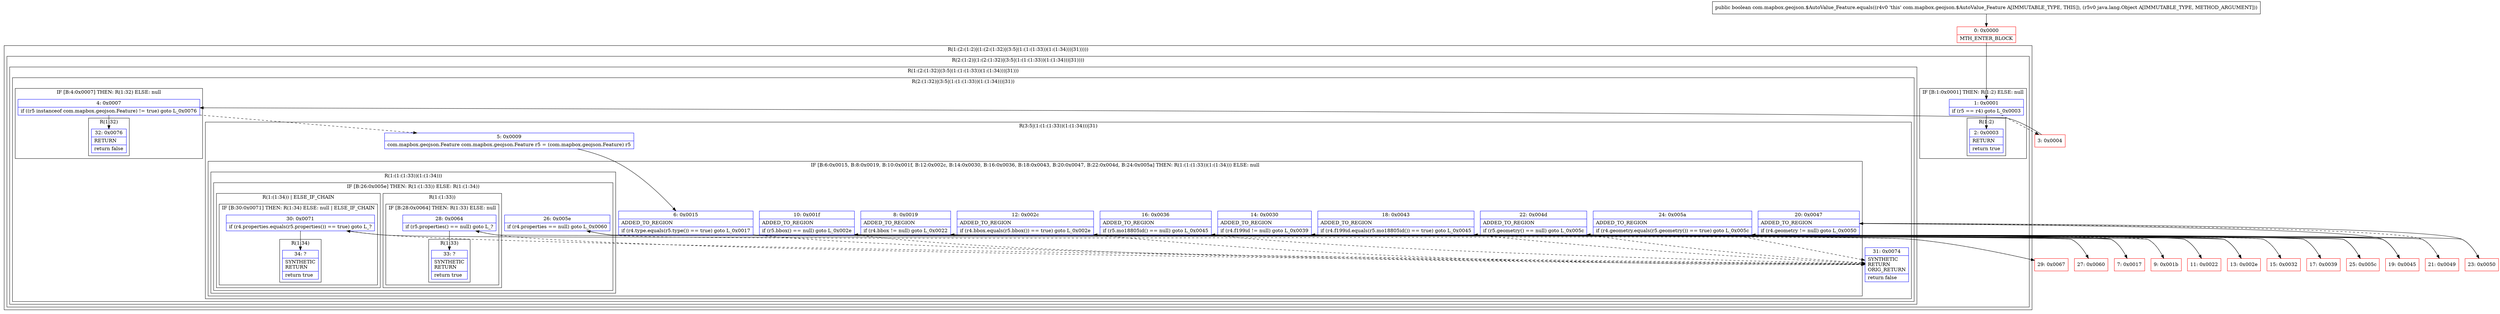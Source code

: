 digraph "CFG forcom.mapbox.geojson.$AutoValue_Feature.equals(Ljava\/lang\/Object;)Z" {
subgraph cluster_Region_1143254787 {
label = "R(1:(2:(1:2)|(1:(2:(1:32)|(3:5|(1:(1:(1:33))(1:(1:34)))|31)))))";
node [shape=record,color=blue];
subgraph cluster_Region_1667052160 {
label = "R(2:(1:2)|(1:(2:(1:32)|(3:5|(1:(1:(1:33))(1:(1:34)))|31))))";
node [shape=record,color=blue];
subgraph cluster_IfRegion_806204056 {
label = "IF [B:1:0x0001] THEN: R(1:2) ELSE: null";
node [shape=record,color=blue];
Node_1 [shape=record,label="{1\:\ 0x0001|if (r5 == r4) goto L_0x0003\l}"];
subgraph cluster_Region_78261270 {
label = "R(1:2)";
node [shape=record,color=blue];
Node_2 [shape=record,label="{2\:\ 0x0003|RETURN\l|return true\l}"];
}
}
subgraph cluster_Region_1704445751 {
label = "R(1:(2:(1:32)|(3:5|(1:(1:(1:33))(1:(1:34)))|31)))";
node [shape=record,color=blue];
subgraph cluster_Region_1867788343 {
label = "R(2:(1:32)|(3:5|(1:(1:(1:33))(1:(1:34)))|31))";
node [shape=record,color=blue];
subgraph cluster_IfRegion_848352823 {
label = "IF [B:4:0x0007] THEN: R(1:32) ELSE: null";
node [shape=record,color=blue];
Node_4 [shape=record,label="{4\:\ 0x0007|if ((r5 instanceof com.mapbox.geojson.Feature) != true) goto L_0x0076\l}"];
subgraph cluster_Region_1729070831 {
label = "R(1:32)";
node [shape=record,color=blue];
Node_32 [shape=record,label="{32\:\ 0x0076|RETURN\l|return false\l}"];
}
}
subgraph cluster_Region_1384558612 {
label = "R(3:5|(1:(1:(1:33))(1:(1:34)))|31)";
node [shape=record,color=blue];
Node_5 [shape=record,label="{5\:\ 0x0009|com.mapbox.geojson.Feature com.mapbox.geojson.Feature r5 = (com.mapbox.geojson.Feature) r5\l}"];
subgraph cluster_IfRegion_1055104323 {
label = "IF [B:6:0x0015, B:8:0x0019, B:10:0x001f, B:12:0x002c, B:14:0x0030, B:16:0x0036, B:18:0x0043, B:20:0x0047, B:22:0x004d, B:24:0x005a] THEN: R(1:(1:(1:33))(1:(1:34))) ELSE: null";
node [shape=record,color=blue];
Node_6 [shape=record,label="{6\:\ 0x0015|ADDED_TO_REGION\l|if (r4.type.equals(r5.type()) == true) goto L_0x0017\l}"];
Node_8 [shape=record,label="{8\:\ 0x0019|ADDED_TO_REGION\l|if (r4.bbox != null) goto L_0x0022\l}"];
Node_10 [shape=record,label="{10\:\ 0x001f|ADDED_TO_REGION\l|if (r5.bbox() == null) goto L_0x002e\l}"];
Node_12 [shape=record,label="{12\:\ 0x002c|ADDED_TO_REGION\l|if (r4.bbox.equals(r5.bbox()) == true) goto L_0x002e\l}"];
Node_14 [shape=record,label="{14\:\ 0x0030|ADDED_TO_REGION\l|if (r4.f199id != null) goto L_0x0039\l}"];
Node_16 [shape=record,label="{16\:\ 0x0036|ADDED_TO_REGION\l|if (r5.mo18805id() == null) goto L_0x0045\l}"];
Node_18 [shape=record,label="{18\:\ 0x0043|ADDED_TO_REGION\l|if (r4.f199id.equals(r5.mo18805id()) == true) goto L_0x0045\l}"];
Node_20 [shape=record,label="{20\:\ 0x0047|ADDED_TO_REGION\l|if (r4.geometry != null) goto L_0x0050\l}"];
Node_22 [shape=record,label="{22\:\ 0x004d|ADDED_TO_REGION\l|if (r5.geometry() == null) goto L_0x005c\l}"];
Node_24 [shape=record,label="{24\:\ 0x005a|ADDED_TO_REGION\l|if (r4.geometry.equals(r5.geometry()) == true) goto L_0x005c\l}"];
subgraph cluster_Region_1014651718 {
label = "R(1:(1:(1:33))(1:(1:34)))";
node [shape=record,color=blue];
subgraph cluster_IfRegion_1918964086 {
label = "IF [B:26:0x005e] THEN: R(1:(1:33)) ELSE: R(1:(1:34))";
node [shape=record,color=blue];
Node_26 [shape=record,label="{26\:\ 0x005e|if (r4.properties == null) goto L_0x0060\l}"];
subgraph cluster_Region_1190416483 {
label = "R(1:(1:33))";
node [shape=record,color=blue];
subgraph cluster_IfRegion_491847322 {
label = "IF [B:28:0x0064] THEN: R(1:33) ELSE: null";
node [shape=record,color=blue];
Node_28 [shape=record,label="{28\:\ 0x0064|if (r5.properties() == null) goto L_?\l}"];
subgraph cluster_Region_1574407852 {
label = "R(1:33)";
node [shape=record,color=blue];
Node_33 [shape=record,label="{33\:\ ?|SYNTHETIC\lRETURN\l|return true\l}"];
}
}
}
subgraph cluster_Region_857300539 {
label = "R(1:(1:34)) | ELSE_IF_CHAIN\l";
node [shape=record,color=blue];
subgraph cluster_IfRegion_523891491 {
label = "IF [B:30:0x0071] THEN: R(1:34) ELSE: null | ELSE_IF_CHAIN\l";
node [shape=record,color=blue];
Node_30 [shape=record,label="{30\:\ 0x0071|if (r4.properties.equals(r5.properties()) == true) goto L_?\l}"];
subgraph cluster_Region_1233716111 {
label = "R(1:34)";
node [shape=record,color=blue];
Node_34 [shape=record,label="{34\:\ ?|SYNTHETIC\lRETURN\l|return true\l}"];
}
}
}
}
}
}
Node_31 [shape=record,label="{31\:\ 0x0074|SYNTHETIC\lRETURN\lORIG_RETURN\l|return false\l}"];
}
}
}
}
}
Node_0 [shape=record,color=red,label="{0\:\ 0x0000|MTH_ENTER_BLOCK\l}"];
Node_3 [shape=record,color=red,label="{3\:\ 0x0004}"];
Node_7 [shape=record,color=red,label="{7\:\ 0x0017}"];
Node_9 [shape=record,color=red,label="{9\:\ 0x001b}"];
Node_11 [shape=record,color=red,label="{11\:\ 0x0022}"];
Node_13 [shape=record,color=red,label="{13\:\ 0x002e}"];
Node_15 [shape=record,color=red,label="{15\:\ 0x0032}"];
Node_17 [shape=record,color=red,label="{17\:\ 0x0039}"];
Node_19 [shape=record,color=red,label="{19\:\ 0x0045}"];
Node_21 [shape=record,color=red,label="{21\:\ 0x0049}"];
Node_23 [shape=record,color=red,label="{23\:\ 0x0050}"];
Node_25 [shape=record,color=red,label="{25\:\ 0x005c}"];
Node_27 [shape=record,color=red,label="{27\:\ 0x0060}"];
Node_29 [shape=record,color=red,label="{29\:\ 0x0067}"];
MethodNode[shape=record,label="{public boolean com.mapbox.geojson.$AutoValue_Feature.equals((r4v0 'this' com.mapbox.geojson.$AutoValue_Feature A[IMMUTABLE_TYPE, THIS]), (r5v0 java.lang.Object A[IMMUTABLE_TYPE, METHOD_ARGUMENT])) }"];
MethodNode -> Node_0;
Node_1 -> Node_2;
Node_1 -> Node_3[style=dashed];
Node_4 -> Node_5[style=dashed];
Node_4 -> Node_32;
Node_5 -> Node_6;
Node_6 -> Node_7;
Node_6 -> Node_31[style=dashed];
Node_8 -> Node_9[style=dashed];
Node_8 -> Node_11;
Node_10 -> Node_31[style=dashed];
Node_10 -> Node_13;
Node_12 -> Node_13;
Node_12 -> Node_31[style=dashed];
Node_14 -> Node_15[style=dashed];
Node_14 -> Node_17;
Node_16 -> Node_31[style=dashed];
Node_16 -> Node_19;
Node_18 -> Node_19;
Node_18 -> Node_31[style=dashed];
Node_20 -> Node_21[style=dashed];
Node_20 -> Node_23;
Node_22 -> Node_31[style=dashed];
Node_22 -> Node_25;
Node_24 -> Node_25;
Node_24 -> Node_31[style=dashed];
Node_26 -> Node_27;
Node_26 -> Node_29[style=dashed];
Node_28 -> Node_31[style=dashed];
Node_28 -> Node_33;
Node_30 -> Node_31[style=dashed];
Node_30 -> Node_34;
Node_0 -> Node_1;
Node_3 -> Node_4;
Node_7 -> Node_8;
Node_9 -> Node_10;
Node_11 -> Node_12;
Node_13 -> Node_14;
Node_15 -> Node_16;
Node_17 -> Node_18;
Node_19 -> Node_20;
Node_21 -> Node_22;
Node_23 -> Node_24;
Node_25 -> Node_26;
Node_27 -> Node_28;
Node_29 -> Node_30;
}


